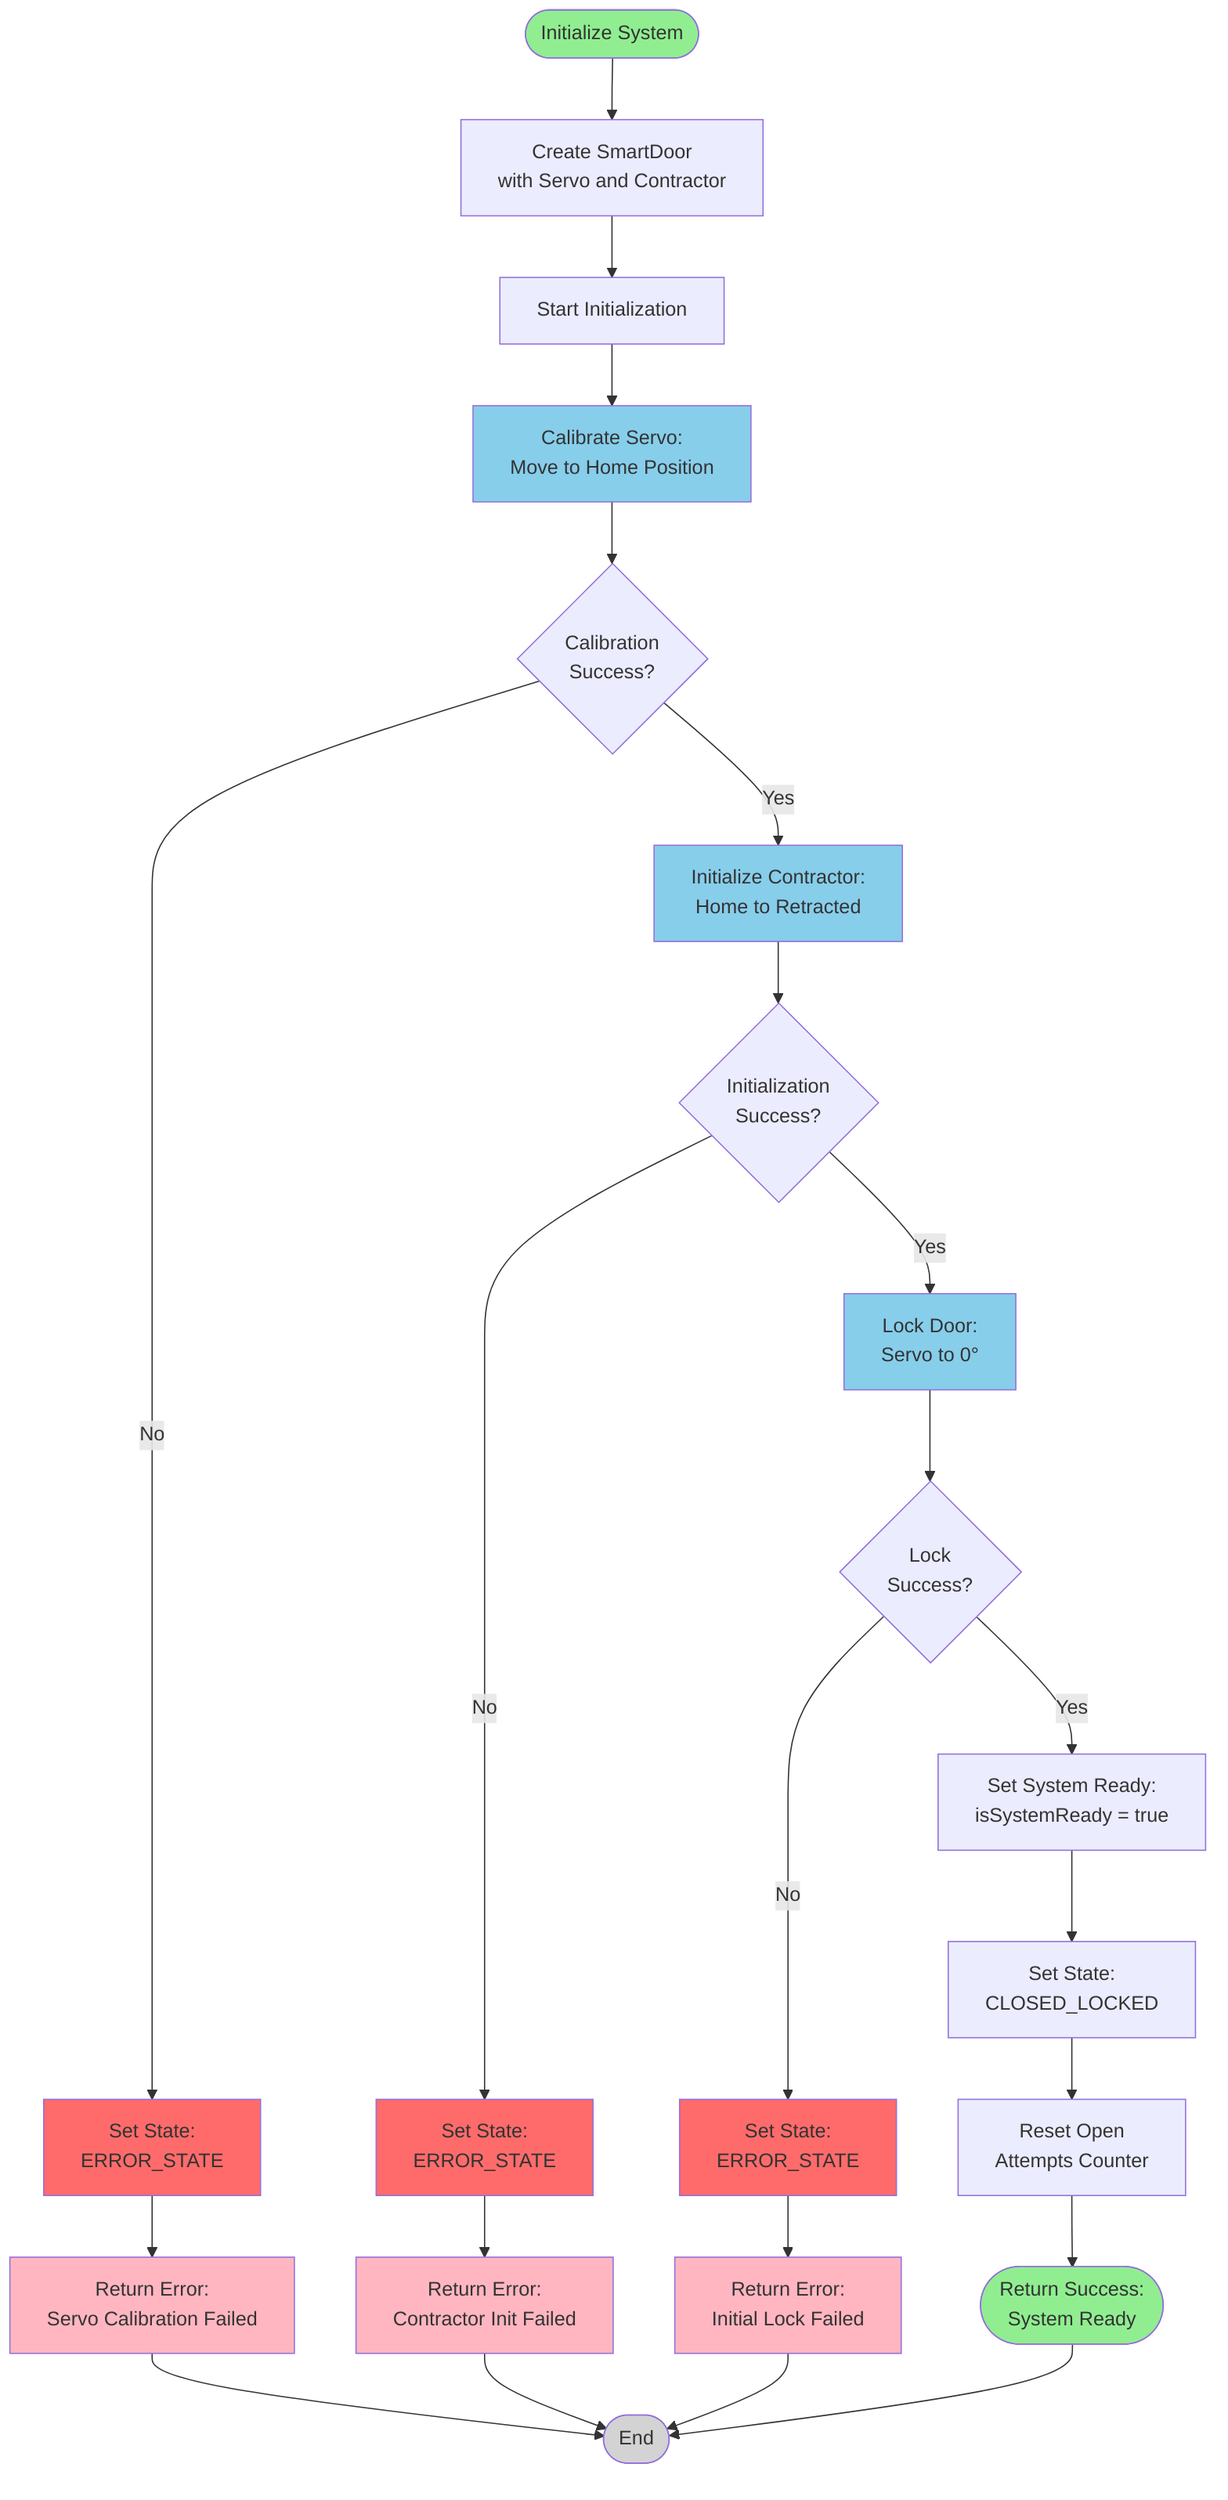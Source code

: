 graph TD
    Start([Initialize System]) --> CreateComponents[Create SmartDoor<br/>with Servo and Contractor]
    CreateComponents --> InitStart[Start Initialization]

    InitStart --> CalibrateServo[Calibrate Servo:<br/>Move to Home Position]
    CalibrateServo --> ServoOk{Calibration<br/>Success?}

    ServoOk -->|No| ErrorServo[Set State:<br/>ERROR_STATE]
    ErrorServo --> Fail1[Return Error:<br/>Servo Calibration Failed]

    ServoOk -->|Yes| InitContractor[Initialize Contractor:<br/>Home to Retracted]
    InitContractor --> ContractorOk{Initialization<br/>Success?}

    ContractorOk -->|No| ErrorContractor[Set State:<br/>ERROR_STATE]
    ErrorContractor --> Fail2[Return Error:<br/>Contractor Init Failed]

    ContractorOk -->|Yes| LockInitial[Lock Door:<br/>Servo to 0°]
    LockInitial --> LockOk{Lock<br/>Success?}

    LockOk -->|No| ErrorLock[Set State:<br/>ERROR_STATE]
    ErrorLock --> Fail3[Return Error:<br/>Initial Lock Failed]

    LockOk -->|Yes| SetReady[Set System Ready:<br/>isSystemReady = true]
    SetReady --> SetState[Set State:<br/>CLOSED_LOCKED]
    SetState --> ResetCounter[Reset Open<br/>Attempts Counter]
    ResetCounter --> Success([Return Success:<br/>System Ready])

    Fail1 --> End([End])
    Fail2 --> End
    Fail3 --> End
    Success --> End

    style Start fill:#90EE90
    style Success fill:#90EE90
    style Fail1 fill:#FFB6C1
    style Fail2 fill:#FFB6C1
    style Fail3 fill:#FFB6C1
    style ErrorServo fill:#FF6B6B
    style ErrorContractor fill:#FF6B6B
    style ErrorLock fill:#FF6B6B
    style End fill:#D3D3D3
    style CalibrateServo fill:#87CEEB
    style InitContractor fill:#87CEEB
    style LockInitial fill:#87CEEB